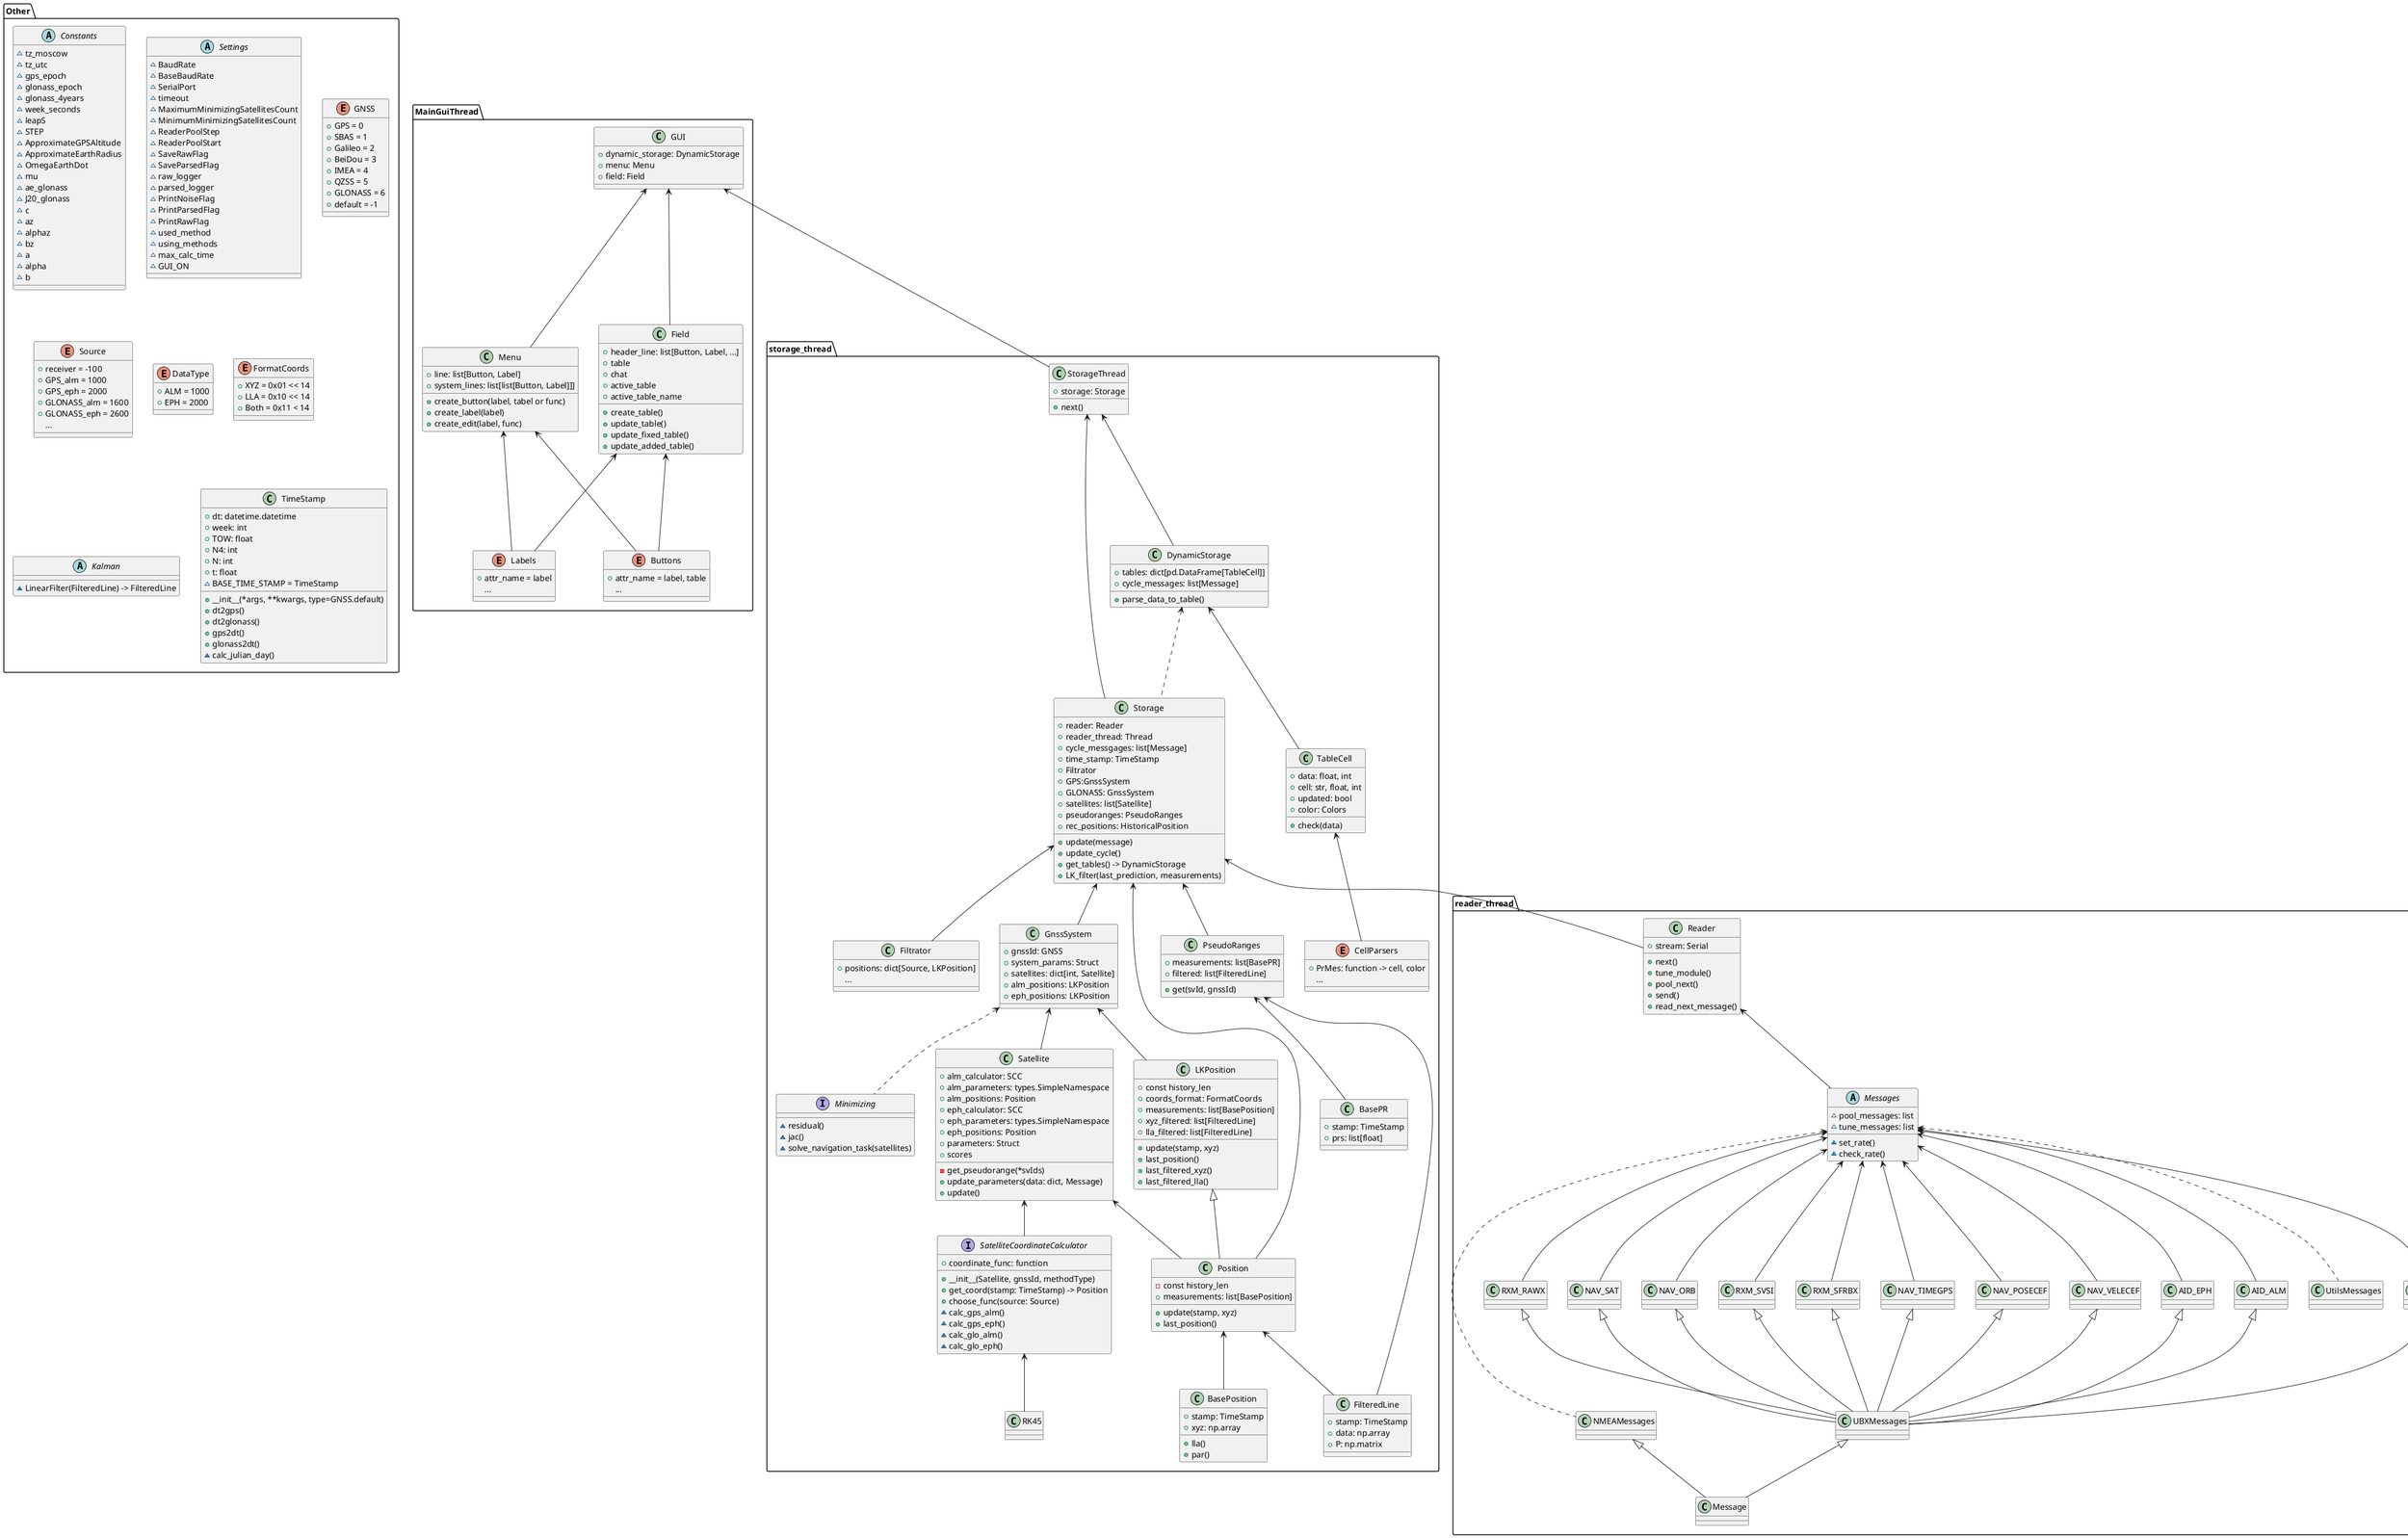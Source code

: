 @startuml
'https://plantuml.com/class-diagram

namespace MainGuiThread {
    class GUI {
        + dynamic_storage: DynamicStorage
        + menu: Menu
        + field: Field
    }

    class Field {
        + header_line: list[Button, Label, ...]
        + table
        + chat
        + active_table
        + active_table_name
        + create_table()
        + update_table()
        + update_fixed_table()
        + update_added_table()
    }

    class Menu {
        + line: list[Button, Label]
        + system_lines: list[list[Button, Label]]]
        + create_button(label, tabel or func)
        + create_label(label)
        + create_edit(label, func)
    }
    enum Buttons {
        + attr_name = label, table
        ...
    }
    enum Labels {
        + attr_name = label
        ...
    }
    GUI <-- Menu
    Menu <-- Buttons
    Menu <-- Labels

    GUI <-- Field
    Field <-- Buttons
    Field <-- Labels
}


namespace storage_thread{

    class Storage {
        + reader: Reader
        + reader_thread: Thread
        + cycle_messgages: list[Message]
        + time_stamp: TimeStamp
        + Filtrator
        + GPS:GnssSystem
        + GLONASS: GnssSystem
        + satellites: list[Satellite]
        + pseudoranges: PseudoRanges
        + rec_positions: HistoricalPosition
        + update(message)
        + update_cycle()
        + get_tables() -> DynamicStorage
'        + filtrator: Filtrator
        + LK_filter(last_prediction, measurements)
    }

    class PseudoRanges {
        + measurements: list[BasePR]
        + filtered: list[FilteredLine]
        + get(svId, gnssId)
    }
    class BasePR {
        + stamp: TimeStamp
        + prs: list[float]
    }

    class Filtrator {
        + positions: dict[Source, LKPosition]
         ...
    }

    class GnssSystem {
        + gnssId: GNSS
        + system_params: Struct
        + satellites: dict[int, Satellite]
        + alm_positions: LKPosition
        + eph_positions: LKPosition
    }

    class Satellite {
        + alm_calculator: SCC
        + alm_parameters: types.SimpleNamespace
        + alm_positions: Position
        + eph_calculator: SCC
        + eph_parameters: types.SimpleNamespace
        + eph_positions: Position
        + parameters: Struct
        + scores
        - get_pseudorange(*svIds)
        + update_parameters(data: dict, Message)
        + update()
    }


    class LKPosition {
        + const history_len
        + coords_format: FormatCoords
        + measurements: list[BasePosition]
        + xyz_filtered: list[FilteredLine]
        + lla_filtered: list[FilteredLine]
        + update(stamp, xyz)
        + last_position()
        + last_filtered_xyz()
        + last_filtered_lla()
    }

    class Position {
        - const history_len
        + measurements: list[BasePosition]
        + update(stamp, xyz)
        + last_position()
    }

    class FilteredLine {
        + stamp: TimeStamp
        + data: np.array
        + P: np.matrix
    }

    class BasePosition {
        + lla()
        + par()
        + stamp: TimeStamp
        + xyz: np.array
    }


    interface SatelliteCoordinateCalculator {
        + __init__(Satellite, gnssId, methodType)
        + coordinate_func: function
        + get_coord(stamp: TimeStamp) -> Position
        + choose_func(source: Source)
        ~ calc_gps_alm()
        ~ calc_gps_eph()
        ~ calc_glo_alm()
        ~ calc_glo_eph()
    }

    interface Minimizing{
        ~ residual()
        ~ jac()
        ~ solve_navigation_task(satellites)
    }

    class StorageThread {
        + storage: Storage
        + next()
    }

    class DynamicStorage {
        + tables: dict[pd.DataFrame[TableCell]]
        + cycle_messages: list[Message]
        + parse_data_to_table()
    }

    class TableCell {
        + data: float, int
        + cell: str, float, int
        + updated: bool
        + color: Colors
        + check(data)
    }


    enum CellParsers{
        + PrMes: function -> cell, color
        ...
    }


    TableCell <-- CellParsers

    Storage <-- GnssSystem
    Storage <-- Position
    Storage <-- PseudoRanges
    Storage <-- Filtrator

    GnssSystem <-- LKPosition
    GnssSystem <-- Satellite
    GnssSystem <.. Minimizing

    Satellite <-- SatelliteCoordinateCalculator
    Satellite <-- Position

    SatelliteCoordinateCalculator <-- RK45

    Position <-- FilteredLine
    Position <-- BasePosition


    StorageThread <-- DynamicStorage
    StorageThread <-- Storage

    DynamicStorage <.. Storage
    DynamicStorage <-- TableCell

    GUI <-- StorageThread

    LKPosition <|-- Position

    PseudoRanges <-- BasePR
    PseudoRanges <-- FilteredLine

}



namespace reader_thread {
    class Reader {
        + stream: Serial
        + next()
        + tune_module()
        + pool_next()
        + send()
        + read_next_message()
    }

    Reader <-- Messages

    abstract Messages {
        ~ pool_messages: list
        ~ tune_messages: list
        ~ set_rate()
        ~ check_rate()
    }
'    Messages <.. UBXMessages
    Messages <.. NMEAMessages
    Messages <.. UtilsMessages
    UBXMessages <|-- Message
    NMEAMessages <|-- Message


    RXM_RAWX <|-- UBXMessages
    NAV_SAT <|-- UBXMessages
    NAV_ORB <|-- UBXMessages
    RXM_SVSI <|-- UBXMessages
    RXM_MEASX <|-- UBXMessages
    RXM_SFRBX <|-- UBXMessages
    NAV_TIMEGPS <|-- UBXMessages
    NAV_POSECEF <|-- UBXMessages
    NAV_VELECEF <|-- UBXMessages
    AID_EPH <|-- UBXMessages
    AID_ALM <|-- UBXMessages

    Messages <-- RXM_RAWX
    Messages <-- NAV_SAT
    Messages <-- NAV_ORB
    Messages <-- RXM_SVSI
    Messages <-- RXM_MEASX
    Messages <-- RXM_SFRBX
    Messages <-- NAV_TIMEGPS
    Messages <-- NAV_POSECEF
    Messages <-- NAV_VELECEF
    Messages <-- AID_EPH
    Messages <-- AID_ALM


}


Storage <-- Reader

namespace Other {
    abstract Constants {
        ~ tz_moscow
        ~ tz_utc
        ~ gps_epoch
        ~ glonass_epoch
        ~ glonass_4years
        ~ week_seconds
        ~ leapS
        ~ STEP
        ~ ApproximateGPSAltitude
        ~ ApproximateEarthRadius
        ~ OmegaEarthDot
        ~ mu
        ~ ae_glonass
        ~ J20_glonass
        ~ c
        ~ az
        ~ alphaz
        ~ bz
        ~ a
        ~ alpha
        ~ b
    }

    abstract Settings {
        ~ BaudRate
        ~ BaseBaudRate
        ~ SerialPort
        ~ timeout
        ~ MaximumMinimizingSatellitesCount
        ~ MinimumMinimizingSatellitesCount
        ~ ReaderPoolStep
        ~ ReaderPoolStart
        ~ SaveRawFlag
        ~ SaveParsedFlag
        ~ raw_logger
        ~ parsed_logger
        ~ PrintNoiseFlag
        ~ PrintParsedFlag
        ~ PrintRawFlag
        ~ used_method
        ~ using_methods
        ~ max_calc_time
        ~ GUI_ON

    }

    enum GNSS {
        + GPS = 0
        + SBAS = 1
        + Galileo = 2
        + BeiDou = 3
        + IMEA = 4
        + QZSS = 5
        + GLONASS = 6
        + default = -1
    }
    enum Source {
        + receiver = -100
        + GPS_alm = 1000
        + GPS_eph = 2000
        + GLONASS_alm = 1600
        + GLONASS_eph = 2600
        ...
    }

    enum DataType {
        + ALM = 1000
        + EPH = 2000
    }

    enum FormatCoords {
        + XYZ = 0x01 << 14
        + LLA = 0x10 << 14
        + Both = 0x11 < 14
    }

    abstract Kalman {
        ~ LinearFilter(FilteredLine) -> FilteredLine
    }

    class TimeStamp {
        + dt: datetime.datetime
        + week: int
        + TOW: float
        + N4: int
        + N: int
        + t: float
        + __init__(*args, **kwargs, type=GNSS.default)
        + dt2gps()
        + dt2glonass()
        + gps2dt()
        + glonass2dt()
        ~ BASE_TIME_STAMP = TimeStamp
        ~ calc_julian_day()
    }
}


@enduml